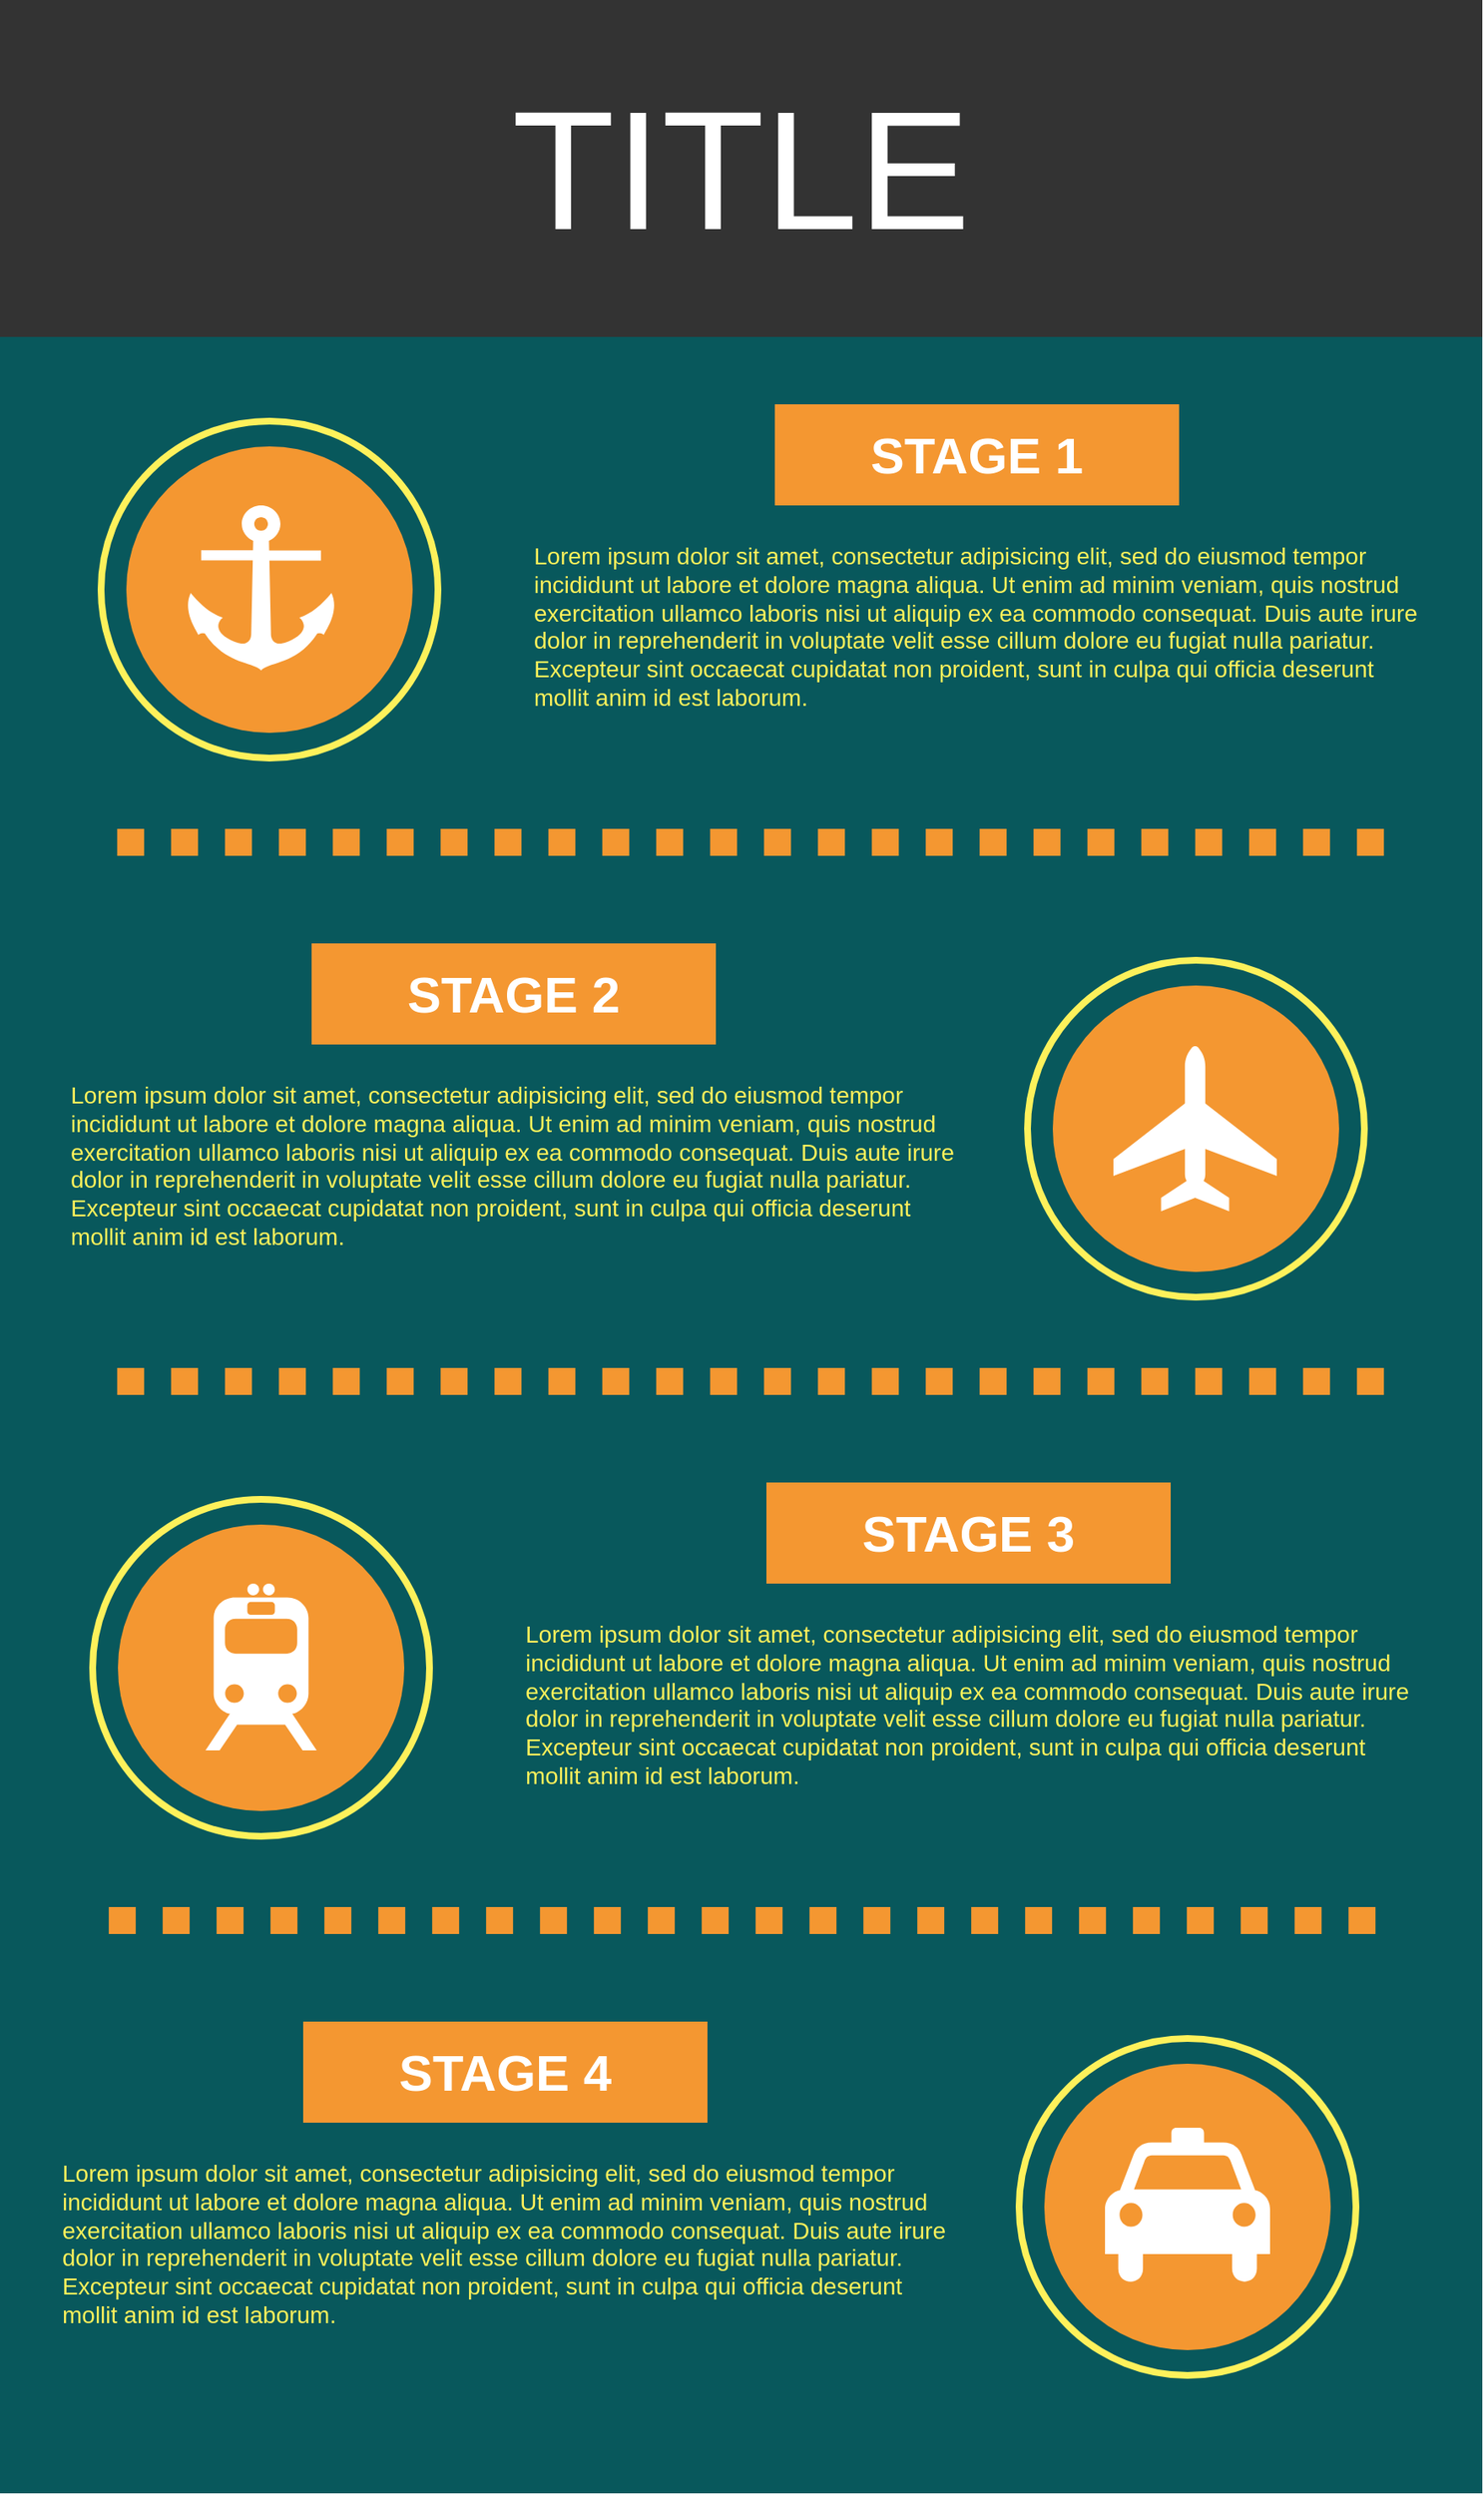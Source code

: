 <mxfile version="21.3.3" type="github">
  <diagram name="Page-1" id="5348f1db-0dfa-24cf-5d06-2057accb5106">
    <mxGraphModel dx="1408" dy="748" grid="1" gridSize="10" guides="1" tooltips="1" connect="1" arrows="1" fold="1" page="1" pageScale="1.5" pageWidth="826" pageHeight="1169" background="none" math="0" shadow="0">
      <root>
        <mxCell id="0" style=";html=1;" />
        <mxCell id="1" style=";html=1;" parent="0" />
        <mxCell id="55dd390204d0f602-3" value="" style="whiteSpace=wrap;html=1;rounded=0;shadow=0;dashed=0;strokeColor=none;strokeWidth=4;fillColor=#08585C;gradientColor=none;fontFamily=Helvetica;fontSize=100;fontColor=#FFFFFF;align=center;" parent="1" vertex="1">
          <mxGeometry x="200" y="280" width="880" height="1280" as="geometry" />
        </mxCell>
        <mxCell id="55dd390204d0f602-1" value="TITLE" style="whiteSpace=wrap;html=1;rounded=0;shadow=0;dashed=0;strokeColor=none;strokeWidth=4;fillColor=#333333;gradientColor=none;fontFamily=Helvetica;fontSize=100;fontColor=#FFFFFF;align=center;" parent="1" vertex="1">
          <mxGeometry x="200" y="80" width="880" height="200" as="geometry" />
        </mxCell>
        <mxCell id="55dd390204d0f602-2" value="" style="ellipse;whiteSpace=wrap;html=1;rounded=0;shadow=0;dashed=0;strokeColor=#FEF15B;strokeWidth=4;fillColor=none;gradientColor=none;fontFamily=Helvetica;fontSize=100;fontColor=#FFFFFF;align=center;" parent="1" vertex="1">
          <mxGeometry x="260" y="330" width="200" height="200" as="geometry" />
        </mxCell>
        <mxCell id="55dd390204d0f602-4" value="" style="ellipse;whiteSpace=wrap;html=1;rounded=0;shadow=0;dashed=0;strokeColor=none;strokeWidth=4;fillColor=#F49731;gradientColor=none;fontFamily=Helvetica;fontSize=100;fontColor=#FFFFFF;align=center;" parent="1" vertex="1">
          <mxGeometry x="275" y="345" width="170" height="170" as="geometry" />
        </mxCell>
        <mxCell id="55dd390204d0f602-5" value="" style="endArrow=none;html=1;dashed=1;dashPattern=1 1;labelBackgroundColor=none;strokeColor=#F49731;fontFamily=Helvetica;fontSize=100;fontColor=#FFFFFF;strokeWidth=16;" parent="1" edge="1">
          <mxGeometry width="50" height="50" relative="1" as="geometry">
            <mxPoint x="269.588" y="580" as="sourcePoint" />
            <mxPoint x="1029" y="580" as="targetPoint" />
          </mxGeometry>
        </mxCell>
        <mxCell id="55dd390204d0f602-6" value="STAGE 1" style="whiteSpace=wrap;html=1;rounded=0;shadow=0;dashed=0;strokeColor=none;strokeWidth=4;fillColor=#F49731;gradientColor=none;fontFamily=Helvetica;fontSize=30;fontColor=#FFFFFF;align=center;fontStyle=1" parent="1" vertex="1">
          <mxGeometry x="660" y="320" width="240" height="60" as="geometry" />
        </mxCell>
        <mxCell id="55dd390204d0f602-8" value="Lorem ipsum dolor sit amet, consectetur adipisicing elit, sed do eiusmod tempor incididunt ut labore et dolore magna aliqua. Ut enim ad minim veniam, quis nostrud exercitation ullamco laboris nisi ut aliquip ex ea commodo consequat. Duis aute irure dolor in reprehenderit in voluptate velit esse cillum dolore eu fugiat nulla pariatur. Excepteur sint occaecat cupidatat non proident, sunt in culpa qui officia deserunt mollit anim id est laborum." style="text;spacingTop=-5;fillColor=#ffffff;whiteSpace=wrap;html=1;align=left;fontSize=14;fontFamily=Helvetica;fillColor=none;strokeColor=none;rounded=0;shadow=0;dashed=0;fontColor=#FEF15B;" parent="1" vertex="1">
          <mxGeometry x="515" y="400" width="535" height="130" as="geometry" />
        </mxCell>
        <mxCell id="55dd390204d0f602-9" value="" style="ellipse;whiteSpace=wrap;html=1;rounded=0;shadow=0;dashed=0;strokeColor=#FEF15B;strokeWidth=4;fillColor=none;gradientColor=none;fontFamily=Helvetica;fontSize=100;fontColor=#FFFFFF;align=center;" parent="1" vertex="1">
          <mxGeometry x="810" y="650" width="200" height="200" as="geometry" />
        </mxCell>
        <mxCell id="55dd390204d0f602-10" value="" style="ellipse;whiteSpace=wrap;html=1;rounded=0;shadow=0;dashed=0;strokeColor=none;strokeWidth=4;fillColor=#F49731;gradientColor=none;fontFamily=Helvetica;fontSize=100;fontColor=#FFFFFF;align=center;" parent="1" vertex="1">
          <mxGeometry x="825" y="665" width="170" height="170" as="geometry" />
        </mxCell>
        <mxCell id="55dd390204d0f602-11" value="" style="endArrow=none;html=1;dashed=1;dashPattern=1 1;labelBackgroundColor=none;strokeColor=#F49731;fontFamily=Helvetica;fontSize=100;fontColor=#FFFFFF;strokeWidth=16;" parent="1" edge="1">
          <mxGeometry width="50" height="50" relative="1" as="geometry">
            <mxPoint x="269.588" y="900" as="sourcePoint" />
            <mxPoint x="1029" y="900" as="targetPoint" />
          </mxGeometry>
        </mxCell>
        <mxCell id="55dd390204d0f602-12" value="STAGE 2" style="whiteSpace=wrap;html=1;rounded=0;shadow=0;dashed=0;strokeColor=none;strokeWidth=4;fillColor=#F49731;gradientColor=none;fontFamily=Helvetica;fontSize=30;fontColor=#FFFFFF;align=center;fontStyle=1" parent="1" vertex="1">
          <mxGeometry x="385" y="640" width="240" height="60" as="geometry" />
        </mxCell>
        <mxCell id="55dd390204d0f602-13" value="Lorem ipsum dolor sit amet, consectetur adipisicing elit, sed do eiusmod tempor incididunt ut labore et dolore magna aliqua. Ut enim ad minim veniam, quis nostrud exercitation ullamco laboris nisi ut aliquip ex ea commodo consequat. Duis aute irure dolor in reprehenderit in voluptate velit esse cillum dolore eu fugiat nulla pariatur. Excepteur sint occaecat cupidatat non proident, sunt in culpa qui officia deserunt mollit anim id est laborum." style="text;spacingTop=-5;fillColor=#ffffff;whiteSpace=wrap;html=1;align=left;fontSize=14;fontFamily=Helvetica;fillColor=none;strokeColor=none;rounded=0;shadow=0;dashed=0;fontColor=#FEF15B;" parent="1" vertex="1">
          <mxGeometry x="240" y="720" width="535" height="130" as="geometry" />
        </mxCell>
        <mxCell id="55dd390204d0f602-14" value="" style="ellipse;whiteSpace=wrap;html=1;rounded=0;shadow=0;dashed=0;strokeColor=#FEF15B;strokeWidth=4;fillColor=none;gradientColor=none;fontFamily=Helvetica;fontSize=100;fontColor=#FFFFFF;align=center;" parent="1" vertex="1">
          <mxGeometry x="255" y="970" width="200" height="200" as="geometry" />
        </mxCell>
        <mxCell id="55dd390204d0f602-15" value="" style="ellipse;whiteSpace=wrap;html=1;rounded=0;shadow=0;dashed=0;strokeColor=none;strokeWidth=4;fillColor=#F49731;gradientColor=none;fontFamily=Helvetica;fontSize=100;fontColor=#FFFFFF;align=center;" parent="1" vertex="1">
          <mxGeometry x="270" y="985" width="170" height="170" as="geometry" />
        </mxCell>
        <mxCell id="55dd390204d0f602-16" value="" style="endArrow=none;html=1;dashed=1;dashPattern=1 1;labelBackgroundColor=none;strokeColor=#F49731;fontFamily=Helvetica;fontSize=100;fontColor=#FFFFFF;strokeWidth=16;" parent="1" edge="1">
          <mxGeometry width="50" height="50" relative="1" as="geometry">
            <mxPoint x="264.588" y="1220.0" as="sourcePoint" />
            <mxPoint x="1024" y="1220.0" as="targetPoint" />
          </mxGeometry>
        </mxCell>
        <mxCell id="55dd390204d0f602-17" value="STAGE 3" style="whiteSpace=wrap;html=1;rounded=0;shadow=0;dashed=0;strokeColor=none;strokeWidth=4;fillColor=#F49731;gradientColor=none;fontFamily=Helvetica;fontSize=30;fontColor=#FFFFFF;align=center;fontStyle=1" parent="1" vertex="1">
          <mxGeometry x="655" y="960" width="240" height="60" as="geometry" />
        </mxCell>
        <mxCell id="55dd390204d0f602-18" value="Lorem ipsum dolor sit amet, consectetur adipisicing elit, sed do eiusmod tempor incididunt ut labore et dolore magna aliqua. Ut enim ad minim veniam, quis nostrud exercitation ullamco laboris nisi ut aliquip ex ea commodo consequat. Duis aute irure dolor in reprehenderit in voluptate velit esse cillum dolore eu fugiat nulla pariatur. Excepteur sint occaecat cupidatat non proident, sunt in culpa qui officia deserunt mollit anim id est laborum." style="text;spacingTop=-5;fillColor=#ffffff;whiteSpace=wrap;html=1;align=left;fontSize=14;fontFamily=Helvetica;fillColor=none;strokeColor=none;rounded=0;shadow=0;dashed=0;fontColor=#FEF15B;" parent="1" vertex="1">
          <mxGeometry x="510" y="1040" width="535" height="130" as="geometry" />
        </mxCell>
        <mxCell id="55dd390204d0f602-19" value="" style="ellipse;whiteSpace=wrap;html=1;rounded=0;shadow=0;dashed=0;strokeColor=#FEF15B;strokeWidth=4;fillColor=none;gradientColor=none;fontFamily=Helvetica;fontSize=100;fontColor=#FFFFFF;align=center;" parent="1" vertex="1">
          <mxGeometry x="805" y="1290" width="200" height="200" as="geometry" />
        </mxCell>
        <mxCell id="55dd390204d0f602-20" value="" style="ellipse;whiteSpace=wrap;html=1;rounded=0;shadow=0;dashed=0;strokeColor=none;strokeWidth=4;fillColor=#F49731;gradientColor=none;fontFamily=Helvetica;fontSize=100;fontColor=#FFFFFF;align=center;" parent="1" vertex="1">
          <mxGeometry x="820" y="1305" width="170" height="170" as="geometry" />
        </mxCell>
        <mxCell id="55dd390204d0f602-22" value="STAGE 4" style="whiteSpace=wrap;html=1;rounded=0;shadow=0;dashed=0;strokeColor=none;strokeWidth=4;fillColor=#F49731;gradientColor=none;fontFamily=Helvetica;fontSize=30;fontColor=#FFFFFF;align=center;fontStyle=1" parent="1" vertex="1">
          <mxGeometry x="380" y="1280" width="240" height="60" as="geometry" />
        </mxCell>
        <mxCell id="55dd390204d0f602-23" value="Lorem ipsum dolor sit amet, consectetur adipisicing elit, sed do eiusmod tempor incididunt ut labore et dolore magna aliqua. Ut enim ad minim veniam, quis nostrud exercitation ullamco laboris nisi ut aliquip ex ea commodo consequat. Duis aute irure dolor in reprehenderit in voluptate velit esse cillum dolore eu fugiat nulla pariatur. Excepteur sint occaecat cupidatat non proident, sunt in culpa qui officia deserunt mollit anim id est laborum." style="text;spacingTop=-5;fillColor=#ffffff;whiteSpace=wrap;html=1;align=left;fontSize=14;fontFamily=Helvetica;fillColor=none;strokeColor=none;rounded=0;shadow=0;dashed=0;fontColor=#FEF15B;" parent="1" vertex="1">
          <mxGeometry x="235" y="1360" width="535" height="130" as="geometry" />
        </mxCell>
        <mxCell id="55dd390204d0f602-24" value="" style="shape=mxgraph.signs.transportation.anchor_2;html=1;fillColor=#FFFFFF;strokeColor=none;verticalLabelPosition=bottom;verticalAlign=top;align=center;rounded=0;shadow=0;dashed=0;fontFamily=Helvetica;fontSize=14;fontColor=#FEF15B;" parent="1" vertex="1">
          <mxGeometry x="308" y="380" width="94" height="98" as="geometry" />
        </mxCell>
        <mxCell id="55dd390204d0f602-25" value="" style="shape=mxgraph.signs.transportation.airplane_3;html=1;fillColor=#FFFFFF;strokeColor=none;verticalLabelPosition=bottom;verticalAlign=top;align=center;rounded=0;shadow=0;dashed=0;fontFamily=Helvetica;fontSize=14;fontColor=#FEF15B;" parent="1" vertex="1">
          <mxGeometry x="861" y="701" width="97" height="98" as="geometry" />
        </mxCell>
        <mxCell id="55dd390204d0f602-26" value="" style="shape=mxgraph.signs.transportation.train_2;html=1;fillColor=#FFFFFF;strokeColor=none;verticalLabelPosition=bottom;verticalAlign=top;align=center;rounded=0;shadow=0;dashed=0;fontFamily=Helvetica;fontSize=14;fontColor=#FEF15B;" parent="1" vertex="1">
          <mxGeometry x="322" y="1020" width="66" height="99" as="geometry" />
        </mxCell>
        <mxCell id="55dd390204d0f602-27" value="" style="shape=mxgraph.signs.transportation.taxi;html=1;fillColor=#FFFFFF;strokeColor=none;verticalLabelPosition=bottom;verticalAlign=top;align=center;rounded=0;shadow=0;dashed=0;fontFamily=Helvetica;fontSize=14;fontColor=#FEF15B;" parent="1" vertex="1">
          <mxGeometry x="856" y="1343" width="98" height="94" as="geometry" />
        </mxCell>
      </root>
    </mxGraphModel>
  </diagram>
</mxfile>

